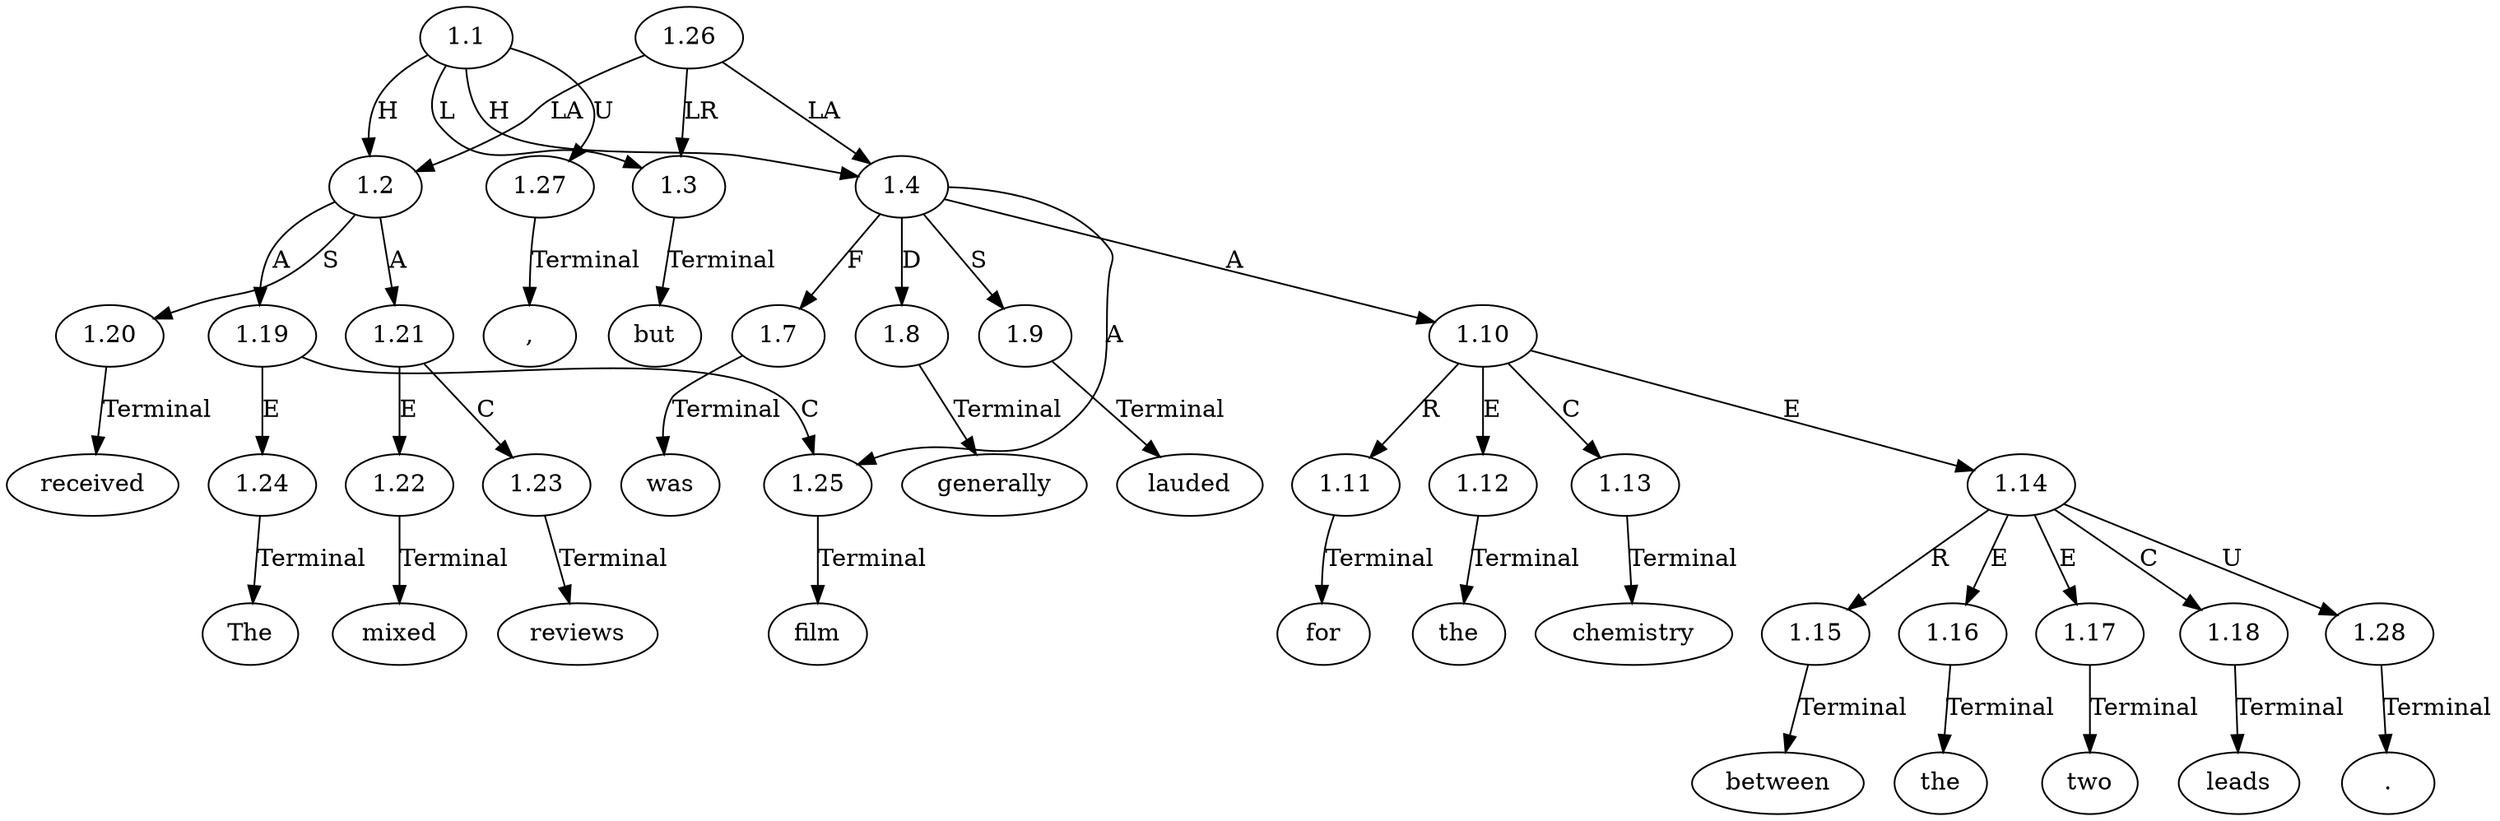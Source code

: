 // Graph
digraph {
	0.1 [label=The ordering=out]
	0.10 [label=lauded ordering=out]
	0.11 [label=for ordering=out]
	0.12 [label=the ordering=out]
	0.13 [label=chemistry ordering=out]
	0.14 [label=between ordering=out]
	0.15 [label=the ordering=out]
	0.16 [label=two ordering=out]
	0.17 [label=leads ordering=out]
	0.18 [label="." ordering=out]
	0.2 [label=film ordering=out]
	0.3 [label=received ordering=out]
	0.4 [label=mixed ordering=out]
	0.5 [label=reviews ordering=out]
	0.6 [label="," ordering=out]
	0.7 [label=but ordering=out]
	0.8 [label=was ordering=out]
	0.9 [label=generally ordering=out]
	1.1 [label=1.1 ordering=out]
	1.2 [label=1.2 ordering=out]
	1.3 [label=1.3 ordering=out]
	1.4 [label=1.4 ordering=out]
	1.7 [label=1.7 ordering=out]
	1.8 [label=1.8 ordering=out]
	1.9 [label=1.9 ordering=out]
	1.10 [label=1.10 ordering=out]
	1.11 [label=1.11 ordering=out]
	1.12 [label=1.12 ordering=out]
	1.13 [label=1.13 ordering=out]
	1.14 [label=1.14 ordering=out]
	1.15 [label=1.15 ordering=out]
	1.16 [label=1.16 ordering=out]
	1.17 [label=1.17 ordering=out]
	1.18 [label=1.18 ordering=out]
	1.19 [label=1.19 ordering=out]
	1.20 [label=1.20 ordering=out]
	1.21 [label=1.21 ordering=out]
	1.22 [label=1.22 ordering=out]
	1.23 [label=1.23 ordering=out]
	1.24 [label=1.24 ordering=out]
	1.25 [label=1.25 ordering=out]
	1.26 [label=1.26 ordering=out]
	1.27 [label=1.27 ordering=out]
	1.28 [label=1.28 ordering=out]
	1.1 -> 1.2 [label=H ordering=out]
	1.1 -> 1.3 [label=L ordering=out]
	1.1 -> 1.4 [label=H ordering=out]
	1.1 -> 1.27 [label=U ordering=out]
	1.2 -> 1.19 [label=A ordering=out]
	1.2 -> 1.20 [label=S ordering=out]
	1.2 -> 1.21 [label=A ordering=out]
	1.3 -> 0.7 [label=Terminal ordering=out]
	1.4 -> 1.7 [label=F ordering=out]
	1.4 -> 1.8 [label=D ordering=out]
	1.4 -> 1.9 [label=S ordering=out]
	1.4 -> 1.10 [label=A ordering=out]
	1.4 -> 1.25 [label=A ordering=out]
	1.7 -> 0.8 [label=Terminal ordering=out]
	1.8 -> 0.9 [label=Terminal ordering=out]
	1.9 -> 0.10 [label=Terminal ordering=out]
	1.10 -> 1.11 [label=R ordering=out]
	1.10 -> 1.12 [label=E ordering=out]
	1.10 -> 1.13 [label=C ordering=out]
	1.10 -> 1.14 [label=E ordering=out]
	1.11 -> 0.11 [label=Terminal ordering=out]
	1.12 -> 0.12 [label=Terminal ordering=out]
	1.13 -> 0.13 [label=Terminal ordering=out]
	1.14 -> 1.15 [label=R ordering=out]
	1.14 -> 1.16 [label=E ordering=out]
	1.14 -> 1.17 [label=E ordering=out]
	1.14 -> 1.18 [label=C ordering=out]
	1.14 -> 1.28 [label=U ordering=out]
	1.15 -> 0.14 [label=Terminal ordering=out]
	1.16 -> 0.15 [label=Terminal ordering=out]
	1.17 -> 0.16 [label=Terminal ordering=out]
	1.18 -> 0.17 [label=Terminal ordering=out]
	1.19 -> 1.24 [label=E ordering=out]
	1.19 -> 1.25 [label=C ordering=out]
	1.20 -> 0.3 [label=Terminal ordering=out]
	1.21 -> 1.22 [label=E ordering=out]
	1.21 -> 1.23 [label=C ordering=out]
	1.22 -> 0.4 [label=Terminal ordering=out]
	1.23 -> 0.5 [label=Terminal ordering=out]
	1.24 -> 0.1 [label=Terminal ordering=out]
	1.25 -> 0.2 [label=Terminal ordering=out]
	1.26 -> 1.2 [label=LA ordering=out]
	1.26 -> 1.3 [label=LR ordering=out]
	1.26 -> 1.4 [label=LA ordering=out]
	1.27 -> 0.6 [label=Terminal ordering=out]
	1.28 -> 0.18 [label=Terminal ordering=out]
}
